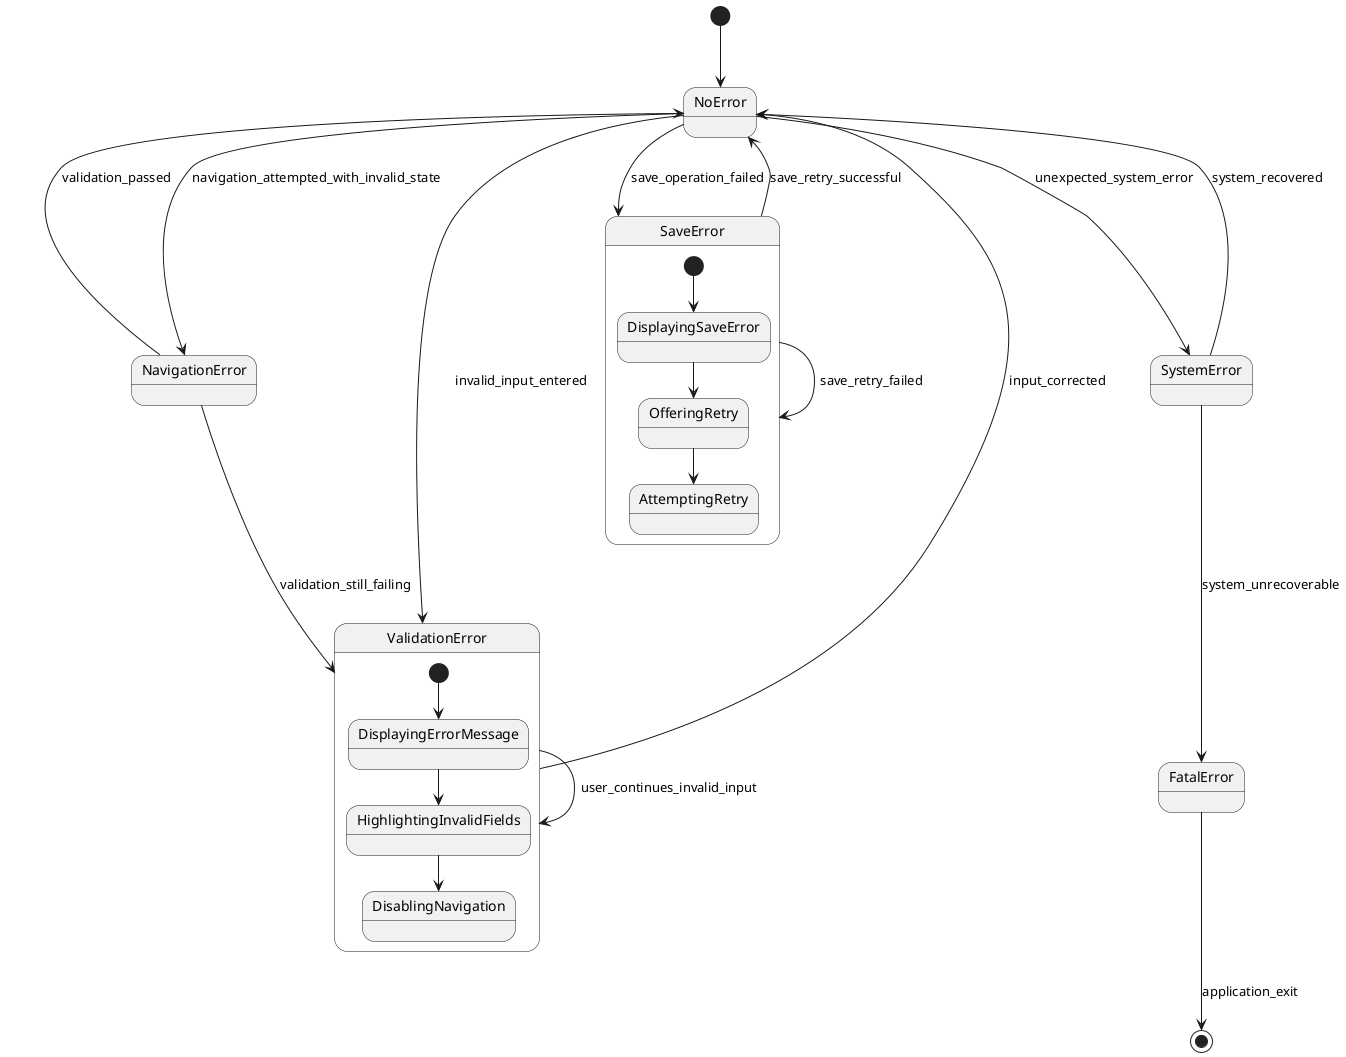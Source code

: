 @startuml
[*] --> NoError
NoError --> ValidationError : invalid_input_entered
NoError --> NavigationError : navigation_attempted_with_invalid_state
NoError --> SaveError : save_operation_failed
NoError --> SystemError : unexpected_system_error

ValidationError --> NoError : input_corrected
ValidationError --> ValidationError : user_continues_invalid_input

NavigationError --> NoError : validation_passed
NavigationError --> ValidationError : validation_still_failing

SaveError --> NoError : save_retry_successful
SaveError --> SaveError : save_retry_failed

SystemError --> NoError : system_recovered
SystemError --> FatalError : system_unrecoverable
FatalError --> [*] : application_exit

state ValidationError {
  [*] --> DisplayingErrorMessage
  DisplayingErrorMessage --> HighlightingInvalidFields
  HighlightingInvalidFields --> DisablingNavigation
}

state SaveError {
  [*] --> DisplayingSaveError
  DisplayingSaveError --> OfferingRetry
  OfferingRetry --> AttemptingRetry
}
@enduml